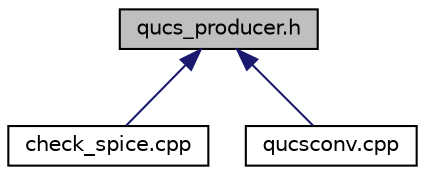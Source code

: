 digraph G
{
  edge [fontname="Helvetica",fontsize="10",labelfontname="Helvetica",labelfontsize="10"];
  node [fontname="Helvetica",fontsize="10",shape=record];
  Node1 [label="qucs_producer.h",height=0.2,width=0.4,color="black", fillcolor="grey75", style="filled" fontcolor="black"];
  Node1 -> Node2 [dir="back",color="midnightblue",fontsize="10",style="solid",fontname="Helvetica"];
  Node2 [label="check_spice.cpp",height=0.2,width=0.4,color="black", fillcolor="white", style="filled",URL="$check__spice_8cpp.html"];
  Node1 -> Node3 [dir="back",color="midnightblue",fontsize="10",style="solid",fontname="Helvetica"];
  Node3 [label="qucsconv.cpp",height=0.2,width=0.4,color="black", fillcolor="white", style="filled",URL="$qucsconv_8cpp.html"];
}
